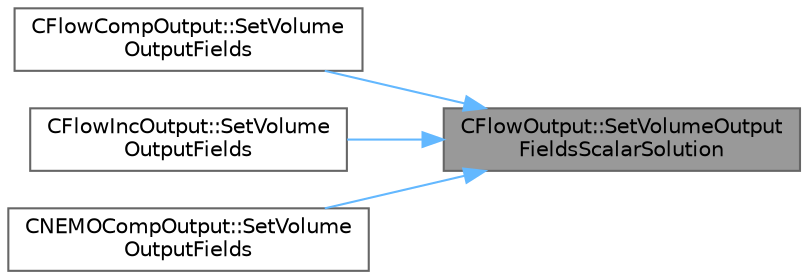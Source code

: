 digraph "CFlowOutput::SetVolumeOutputFieldsScalarSolution"
{
 // LATEX_PDF_SIZE
  bgcolor="transparent";
  edge [fontname=Helvetica,fontsize=10,labelfontname=Helvetica,labelfontsize=10];
  node [fontname=Helvetica,fontsize=10,shape=box,height=0.2,width=0.4];
  rankdir="RL";
  Node1 [id="Node000001",label="CFlowOutput::SetVolumeOutput\lFieldsScalarSolution",height=0.2,width=0.4,color="gray40", fillcolor="grey60", style="filled", fontcolor="black",tooltip="Add scalar (turbulence/species) volume solution fields for a point (FVMComp, FVMInc,..."];
  Node1 -> Node2 [id="edge1_Node000001_Node000002",dir="back",color="steelblue1",style="solid",tooltip=" "];
  Node2 [id="Node000002",label="CFlowCompOutput::SetVolume\lOutputFields",height=0.2,width=0.4,color="grey40", fillcolor="white", style="filled",URL="$classCFlowCompOutput.html#a1724bb8ece7b49ccc08b1a9ebd227f85",tooltip="Set the available volume output fields."];
  Node1 -> Node3 [id="edge2_Node000001_Node000003",dir="back",color="steelblue1",style="solid",tooltip=" "];
  Node3 [id="Node000003",label="CFlowIncOutput::SetVolume\lOutputFields",height=0.2,width=0.4,color="grey40", fillcolor="white", style="filled",URL="$classCFlowIncOutput.html#a2d50d4d3b55a195d431eb426a381bcf8",tooltip="Set the available volume output fields."];
  Node1 -> Node4 [id="edge3_Node000001_Node000004",dir="back",color="steelblue1",style="solid",tooltip=" "];
  Node4 [id="Node000004",label="CNEMOCompOutput::SetVolume\lOutputFields",height=0.2,width=0.4,color="grey40", fillcolor="white", style="filled",URL="$classCNEMOCompOutput.html#ae2e72ddbf5abb62c9da53098d5c861ef",tooltip="Set the available volume output fields."];
}
